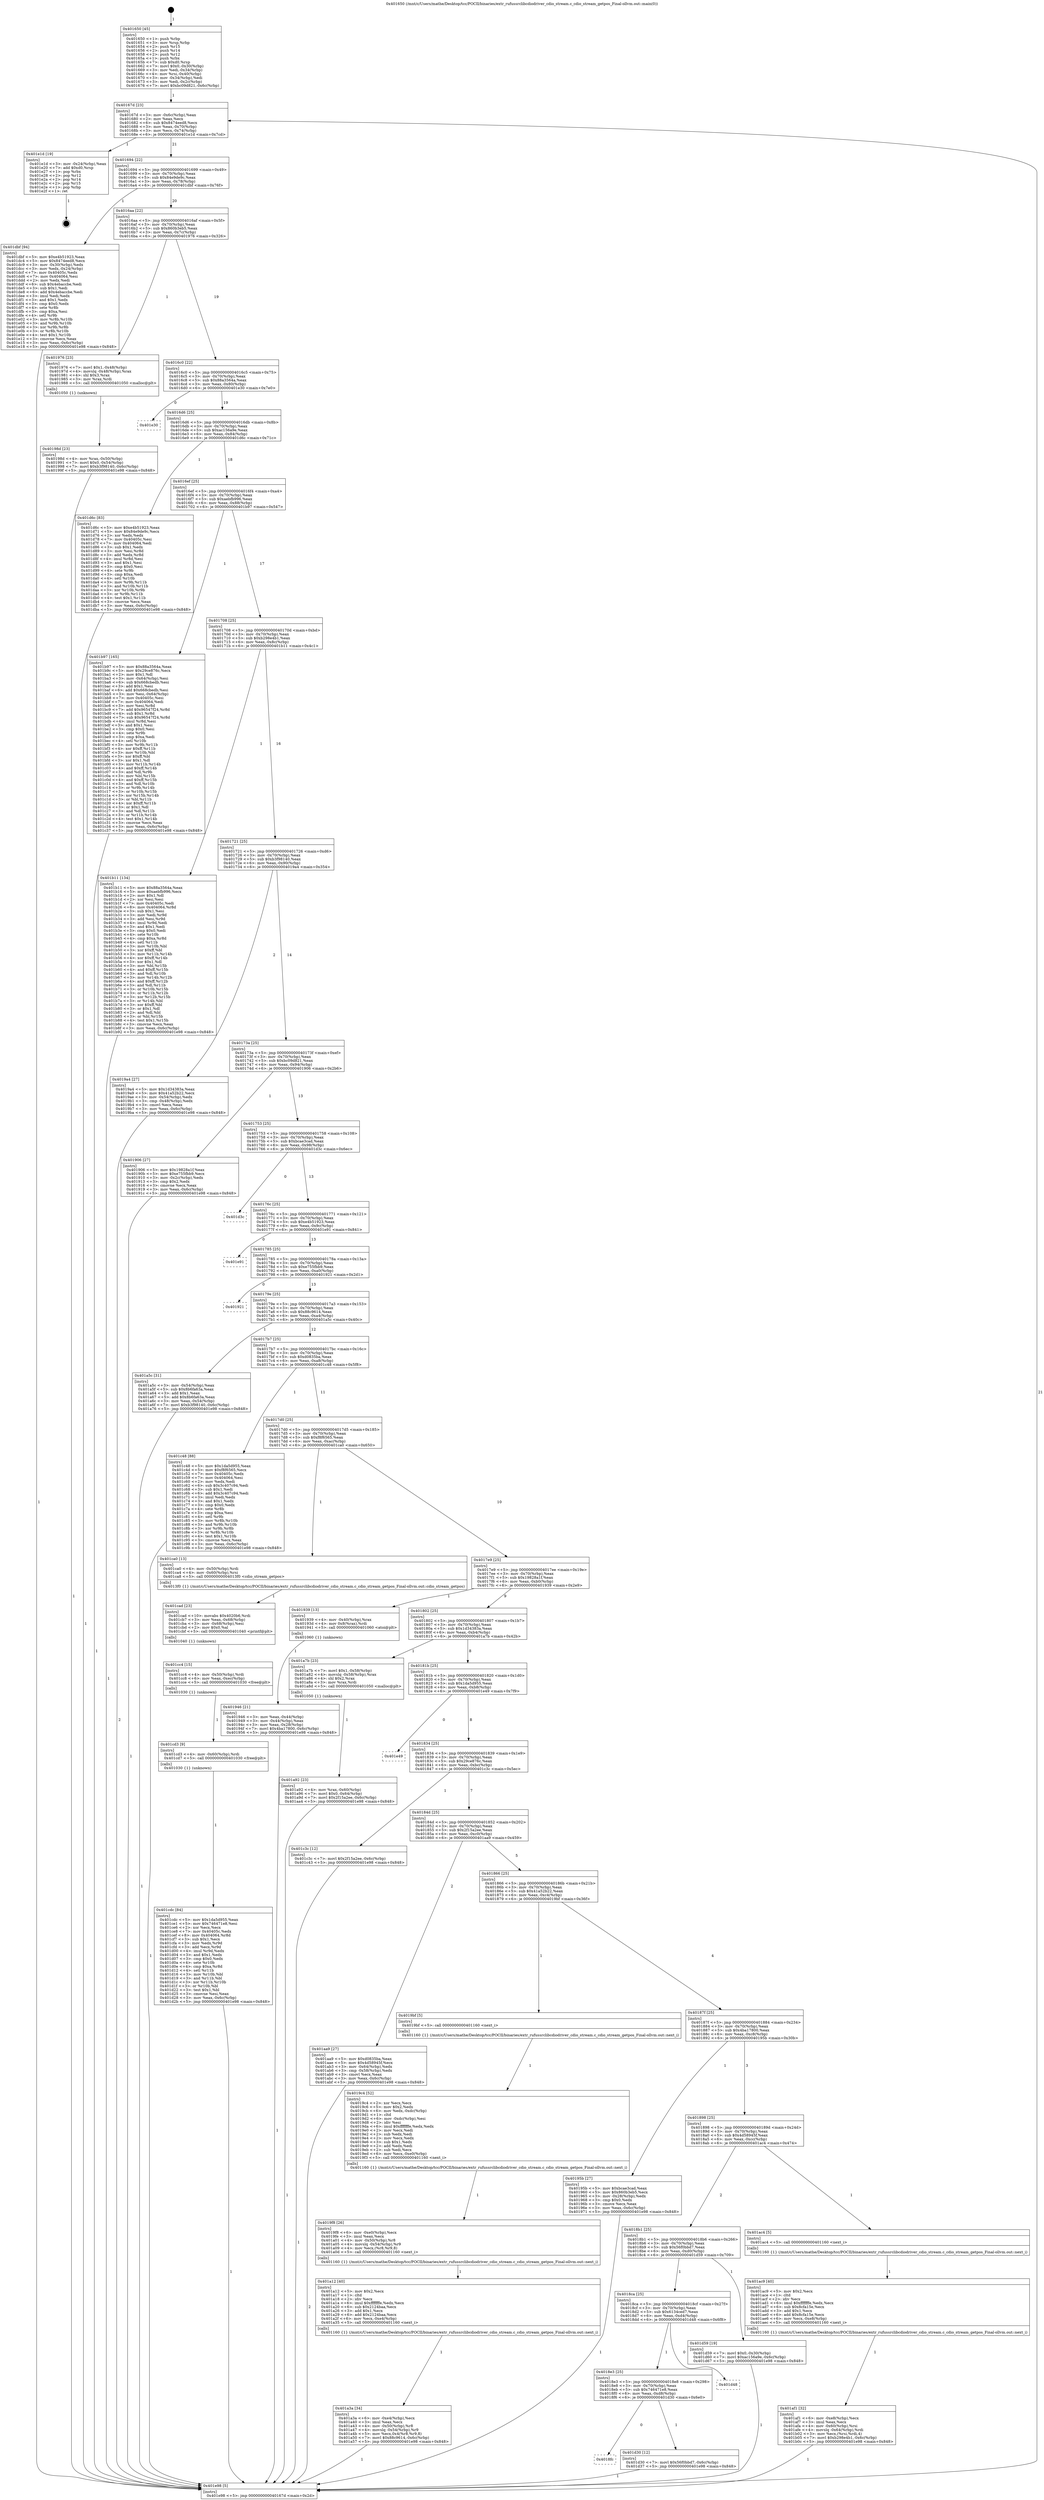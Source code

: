 digraph "0x401650" {
  label = "0x401650 (/mnt/c/Users/mathe/Desktop/tcc/POCII/binaries/extr_rufussrclibcdiodriver_cdio_stream.c_cdio_stream_getpos_Final-ollvm.out::main(0))"
  labelloc = "t"
  node[shape=record]

  Entry [label="",width=0.3,height=0.3,shape=circle,fillcolor=black,style=filled]
  "0x40167d" [label="{
     0x40167d [23]\l
     | [instrs]\l
     &nbsp;&nbsp;0x40167d \<+3\>: mov -0x6c(%rbp),%eax\l
     &nbsp;&nbsp;0x401680 \<+2\>: mov %eax,%ecx\l
     &nbsp;&nbsp;0x401682 \<+6\>: sub $0x8474eed8,%ecx\l
     &nbsp;&nbsp;0x401688 \<+3\>: mov %eax,-0x70(%rbp)\l
     &nbsp;&nbsp;0x40168b \<+3\>: mov %ecx,-0x74(%rbp)\l
     &nbsp;&nbsp;0x40168e \<+6\>: je 0000000000401e1d \<main+0x7cd\>\l
  }"]
  "0x401e1d" [label="{
     0x401e1d [19]\l
     | [instrs]\l
     &nbsp;&nbsp;0x401e1d \<+3\>: mov -0x24(%rbp),%eax\l
     &nbsp;&nbsp;0x401e20 \<+7\>: add $0xd0,%rsp\l
     &nbsp;&nbsp;0x401e27 \<+1\>: pop %rbx\l
     &nbsp;&nbsp;0x401e28 \<+2\>: pop %r12\l
     &nbsp;&nbsp;0x401e2a \<+2\>: pop %r14\l
     &nbsp;&nbsp;0x401e2c \<+2\>: pop %r15\l
     &nbsp;&nbsp;0x401e2e \<+1\>: pop %rbp\l
     &nbsp;&nbsp;0x401e2f \<+1\>: ret\l
  }"]
  "0x401694" [label="{
     0x401694 [22]\l
     | [instrs]\l
     &nbsp;&nbsp;0x401694 \<+5\>: jmp 0000000000401699 \<main+0x49\>\l
     &nbsp;&nbsp;0x401699 \<+3\>: mov -0x70(%rbp),%eax\l
     &nbsp;&nbsp;0x40169c \<+5\>: sub $0x84e9de9c,%eax\l
     &nbsp;&nbsp;0x4016a1 \<+3\>: mov %eax,-0x78(%rbp)\l
     &nbsp;&nbsp;0x4016a4 \<+6\>: je 0000000000401dbf \<main+0x76f\>\l
  }"]
  Exit [label="",width=0.3,height=0.3,shape=circle,fillcolor=black,style=filled,peripheries=2]
  "0x401dbf" [label="{
     0x401dbf [94]\l
     | [instrs]\l
     &nbsp;&nbsp;0x401dbf \<+5\>: mov $0xe4b51923,%eax\l
     &nbsp;&nbsp;0x401dc4 \<+5\>: mov $0x8474eed8,%ecx\l
     &nbsp;&nbsp;0x401dc9 \<+3\>: mov -0x30(%rbp),%edx\l
     &nbsp;&nbsp;0x401dcc \<+3\>: mov %edx,-0x24(%rbp)\l
     &nbsp;&nbsp;0x401dcf \<+7\>: mov 0x40405c,%edx\l
     &nbsp;&nbsp;0x401dd6 \<+7\>: mov 0x404064,%esi\l
     &nbsp;&nbsp;0x401ddd \<+2\>: mov %edx,%edi\l
     &nbsp;&nbsp;0x401ddf \<+6\>: sub $0x4ebaccbe,%edi\l
     &nbsp;&nbsp;0x401de5 \<+3\>: sub $0x1,%edi\l
     &nbsp;&nbsp;0x401de8 \<+6\>: add $0x4ebaccbe,%edi\l
     &nbsp;&nbsp;0x401dee \<+3\>: imul %edi,%edx\l
     &nbsp;&nbsp;0x401df1 \<+3\>: and $0x1,%edx\l
     &nbsp;&nbsp;0x401df4 \<+3\>: cmp $0x0,%edx\l
     &nbsp;&nbsp;0x401df7 \<+4\>: sete %r8b\l
     &nbsp;&nbsp;0x401dfb \<+3\>: cmp $0xa,%esi\l
     &nbsp;&nbsp;0x401dfe \<+4\>: setl %r9b\l
     &nbsp;&nbsp;0x401e02 \<+3\>: mov %r8b,%r10b\l
     &nbsp;&nbsp;0x401e05 \<+3\>: and %r9b,%r10b\l
     &nbsp;&nbsp;0x401e08 \<+3\>: xor %r9b,%r8b\l
     &nbsp;&nbsp;0x401e0b \<+3\>: or %r8b,%r10b\l
     &nbsp;&nbsp;0x401e0e \<+4\>: test $0x1,%r10b\l
     &nbsp;&nbsp;0x401e12 \<+3\>: cmovne %ecx,%eax\l
     &nbsp;&nbsp;0x401e15 \<+3\>: mov %eax,-0x6c(%rbp)\l
     &nbsp;&nbsp;0x401e18 \<+5\>: jmp 0000000000401e98 \<main+0x848\>\l
  }"]
  "0x4016aa" [label="{
     0x4016aa [22]\l
     | [instrs]\l
     &nbsp;&nbsp;0x4016aa \<+5\>: jmp 00000000004016af \<main+0x5f\>\l
     &nbsp;&nbsp;0x4016af \<+3\>: mov -0x70(%rbp),%eax\l
     &nbsp;&nbsp;0x4016b2 \<+5\>: sub $0x860b3eb5,%eax\l
     &nbsp;&nbsp;0x4016b7 \<+3\>: mov %eax,-0x7c(%rbp)\l
     &nbsp;&nbsp;0x4016ba \<+6\>: je 0000000000401976 \<main+0x326\>\l
  }"]
  "0x4018fc" [label="{
     0x4018fc\l
  }", style=dashed]
  "0x401976" [label="{
     0x401976 [23]\l
     | [instrs]\l
     &nbsp;&nbsp;0x401976 \<+7\>: movl $0x1,-0x48(%rbp)\l
     &nbsp;&nbsp;0x40197d \<+4\>: movslq -0x48(%rbp),%rax\l
     &nbsp;&nbsp;0x401981 \<+4\>: shl $0x3,%rax\l
     &nbsp;&nbsp;0x401985 \<+3\>: mov %rax,%rdi\l
     &nbsp;&nbsp;0x401988 \<+5\>: call 0000000000401050 \<malloc@plt\>\l
     | [calls]\l
     &nbsp;&nbsp;0x401050 \{1\} (unknown)\l
  }"]
  "0x4016c0" [label="{
     0x4016c0 [22]\l
     | [instrs]\l
     &nbsp;&nbsp;0x4016c0 \<+5\>: jmp 00000000004016c5 \<main+0x75\>\l
     &nbsp;&nbsp;0x4016c5 \<+3\>: mov -0x70(%rbp),%eax\l
     &nbsp;&nbsp;0x4016c8 \<+5\>: sub $0x88a3564a,%eax\l
     &nbsp;&nbsp;0x4016cd \<+3\>: mov %eax,-0x80(%rbp)\l
     &nbsp;&nbsp;0x4016d0 \<+6\>: je 0000000000401e30 \<main+0x7e0\>\l
  }"]
  "0x401d30" [label="{
     0x401d30 [12]\l
     | [instrs]\l
     &nbsp;&nbsp;0x401d30 \<+7\>: movl $0x56f0bbd7,-0x6c(%rbp)\l
     &nbsp;&nbsp;0x401d37 \<+5\>: jmp 0000000000401e98 \<main+0x848\>\l
  }"]
  "0x401e30" [label="{
     0x401e30\l
  }", style=dashed]
  "0x4016d6" [label="{
     0x4016d6 [25]\l
     | [instrs]\l
     &nbsp;&nbsp;0x4016d6 \<+5\>: jmp 00000000004016db \<main+0x8b\>\l
     &nbsp;&nbsp;0x4016db \<+3\>: mov -0x70(%rbp),%eax\l
     &nbsp;&nbsp;0x4016de \<+5\>: sub $0xac156a9e,%eax\l
     &nbsp;&nbsp;0x4016e3 \<+6\>: mov %eax,-0x84(%rbp)\l
     &nbsp;&nbsp;0x4016e9 \<+6\>: je 0000000000401d6c \<main+0x71c\>\l
  }"]
  "0x4018e3" [label="{
     0x4018e3 [25]\l
     | [instrs]\l
     &nbsp;&nbsp;0x4018e3 \<+5\>: jmp 00000000004018e8 \<main+0x298\>\l
     &nbsp;&nbsp;0x4018e8 \<+3\>: mov -0x70(%rbp),%eax\l
     &nbsp;&nbsp;0x4018eb \<+5\>: sub $0x746471e8,%eax\l
     &nbsp;&nbsp;0x4018f0 \<+6\>: mov %eax,-0xd8(%rbp)\l
     &nbsp;&nbsp;0x4018f6 \<+6\>: je 0000000000401d30 \<main+0x6e0\>\l
  }"]
  "0x401d6c" [label="{
     0x401d6c [83]\l
     | [instrs]\l
     &nbsp;&nbsp;0x401d6c \<+5\>: mov $0xe4b51923,%eax\l
     &nbsp;&nbsp;0x401d71 \<+5\>: mov $0x84e9de9c,%ecx\l
     &nbsp;&nbsp;0x401d76 \<+2\>: xor %edx,%edx\l
     &nbsp;&nbsp;0x401d78 \<+7\>: mov 0x40405c,%esi\l
     &nbsp;&nbsp;0x401d7f \<+7\>: mov 0x404064,%edi\l
     &nbsp;&nbsp;0x401d86 \<+3\>: sub $0x1,%edx\l
     &nbsp;&nbsp;0x401d89 \<+3\>: mov %esi,%r8d\l
     &nbsp;&nbsp;0x401d8c \<+3\>: add %edx,%r8d\l
     &nbsp;&nbsp;0x401d8f \<+4\>: imul %r8d,%esi\l
     &nbsp;&nbsp;0x401d93 \<+3\>: and $0x1,%esi\l
     &nbsp;&nbsp;0x401d96 \<+3\>: cmp $0x0,%esi\l
     &nbsp;&nbsp;0x401d99 \<+4\>: sete %r9b\l
     &nbsp;&nbsp;0x401d9d \<+3\>: cmp $0xa,%edi\l
     &nbsp;&nbsp;0x401da0 \<+4\>: setl %r10b\l
     &nbsp;&nbsp;0x401da4 \<+3\>: mov %r9b,%r11b\l
     &nbsp;&nbsp;0x401da7 \<+3\>: and %r10b,%r11b\l
     &nbsp;&nbsp;0x401daa \<+3\>: xor %r10b,%r9b\l
     &nbsp;&nbsp;0x401dad \<+3\>: or %r9b,%r11b\l
     &nbsp;&nbsp;0x401db0 \<+4\>: test $0x1,%r11b\l
     &nbsp;&nbsp;0x401db4 \<+3\>: cmovne %ecx,%eax\l
     &nbsp;&nbsp;0x401db7 \<+3\>: mov %eax,-0x6c(%rbp)\l
     &nbsp;&nbsp;0x401dba \<+5\>: jmp 0000000000401e98 \<main+0x848\>\l
  }"]
  "0x4016ef" [label="{
     0x4016ef [25]\l
     | [instrs]\l
     &nbsp;&nbsp;0x4016ef \<+5\>: jmp 00000000004016f4 \<main+0xa4\>\l
     &nbsp;&nbsp;0x4016f4 \<+3\>: mov -0x70(%rbp),%eax\l
     &nbsp;&nbsp;0x4016f7 \<+5\>: sub $0xaebfb996,%eax\l
     &nbsp;&nbsp;0x4016fc \<+6\>: mov %eax,-0x88(%rbp)\l
     &nbsp;&nbsp;0x401702 \<+6\>: je 0000000000401b97 \<main+0x547\>\l
  }"]
  "0x401d48" [label="{
     0x401d48\l
  }", style=dashed]
  "0x401b97" [label="{
     0x401b97 [165]\l
     | [instrs]\l
     &nbsp;&nbsp;0x401b97 \<+5\>: mov $0x88a3564a,%eax\l
     &nbsp;&nbsp;0x401b9c \<+5\>: mov $0x29ce876c,%ecx\l
     &nbsp;&nbsp;0x401ba1 \<+2\>: mov $0x1,%dl\l
     &nbsp;&nbsp;0x401ba3 \<+3\>: mov -0x64(%rbp),%esi\l
     &nbsp;&nbsp;0x401ba6 \<+6\>: sub $0x668cbedb,%esi\l
     &nbsp;&nbsp;0x401bac \<+3\>: add $0x1,%esi\l
     &nbsp;&nbsp;0x401baf \<+6\>: add $0x668cbedb,%esi\l
     &nbsp;&nbsp;0x401bb5 \<+3\>: mov %esi,-0x64(%rbp)\l
     &nbsp;&nbsp;0x401bb8 \<+7\>: mov 0x40405c,%esi\l
     &nbsp;&nbsp;0x401bbf \<+7\>: mov 0x404064,%edi\l
     &nbsp;&nbsp;0x401bc6 \<+3\>: mov %esi,%r8d\l
     &nbsp;&nbsp;0x401bc9 \<+7\>: add $0x96547f24,%r8d\l
     &nbsp;&nbsp;0x401bd0 \<+4\>: sub $0x1,%r8d\l
     &nbsp;&nbsp;0x401bd4 \<+7\>: sub $0x96547f24,%r8d\l
     &nbsp;&nbsp;0x401bdb \<+4\>: imul %r8d,%esi\l
     &nbsp;&nbsp;0x401bdf \<+3\>: and $0x1,%esi\l
     &nbsp;&nbsp;0x401be2 \<+3\>: cmp $0x0,%esi\l
     &nbsp;&nbsp;0x401be5 \<+4\>: sete %r9b\l
     &nbsp;&nbsp;0x401be9 \<+3\>: cmp $0xa,%edi\l
     &nbsp;&nbsp;0x401bec \<+4\>: setl %r10b\l
     &nbsp;&nbsp;0x401bf0 \<+3\>: mov %r9b,%r11b\l
     &nbsp;&nbsp;0x401bf3 \<+4\>: xor $0xff,%r11b\l
     &nbsp;&nbsp;0x401bf7 \<+3\>: mov %r10b,%bl\l
     &nbsp;&nbsp;0x401bfa \<+3\>: xor $0xff,%bl\l
     &nbsp;&nbsp;0x401bfd \<+3\>: xor $0x1,%dl\l
     &nbsp;&nbsp;0x401c00 \<+3\>: mov %r11b,%r14b\l
     &nbsp;&nbsp;0x401c03 \<+4\>: and $0xff,%r14b\l
     &nbsp;&nbsp;0x401c07 \<+3\>: and %dl,%r9b\l
     &nbsp;&nbsp;0x401c0a \<+3\>: mov %bl,%r15b\l
     &nbsp;&nbsp;0x401c0d \<+4\>: and $0xff,%r15b\l
     &nbsp;&nbsp;0x401c11 \<+3\>: and %dl,%r10b\l
     &nbsp;&nbsp;0x401c14 \<+3\>: or %r9b,%r14b\l
     &nbsp;&nbsp;0x401c17 \<+3\>: or %r10b,%r15b\l
     &nbsp;&nbsp;0x401c1a \<+3\>: xor %r15b,%r14b\l
     &nbsp;&nbsp;0x401c1d \<+3\>: or %bl,%r11b\l
     &nbsp;&nbsp;0x401c20 \<+4\>: xor $0xff,%r11b\l
     &nbsp;&nbsp;0x401c24 \<+3\>: or $0x1,%dl\l
     &nbsp;&nbsp;0x401c27 \<+3\>: and %dl,%r11b\l
     &nbsp;&nbsp;0x401c2a \<+3\>: or %r11b,%r14b\l
     &nbsp;&nbsp;0x401c2d \<+4\>: test $0x1,%r14b\l
     &nbsp;&nbsp;0x401c31 \<+3\>: cmovne %ecx,%eax\l
     &nbsp;&nbsp;0x401c34 \<+3\>: mov %eax,-0x6c(%rbp)\l
     &nbsp;&nbsp;0x401c37 \<+5\>: jmp 0000000000401e98 \<main+0x848\>\l
  }"]
  "0x401708" [label="{
     0x401708 [25]\l
     | [instrs]\l
     &nbsp;&nbsp;0x401708 \<+5\>: jmp 000000000040170d \<main+0xbd\>\l
     &nbsp;&nbsp;0x40170d \<+3\>: mov -0x70(%rbp),%eax\l
     &nbsp;&nbsp;0x401710 \<+5\>: sub $0xb298e4b1,%eax\l
     &nbsp;&nbsp;0x401715 \<+6\>: mov %eax,-0x8c(%rbp)\l
     &nbsp;&nbsp;0x40171b \<+6\>: je 0000000000401b11 \<main+0x4c1\>\l
  }"]
  "0x4018ca" [label="{
     0x4018ca [25]\l
     | [instrs]\l
     &nbsp;&nbsp;0x4018ca \<+5\>: jmp 00000000004018cf \<main+0x27f\>\l
     &nbsp;&nbsp;0x4018cf \<+3\>: mov -0x70(%rbp),%eax\l
     &nbsp;&nbsp;0x4018d2 \<+5\>: sub $0x6134ced7,%eax\l
     &nbsp;&nbsp;0x4018d7 \<+6\>: mov %eax,-0xd4(%rbp)\l
     &nbsp;&nbsp;0x4018dd \<+6\>: je 0000000000401d48 \<main+0x6f8\>\l
  }"]
  "0x401b11" [label="{
     0x401b11 [134]\l
     | [instrs]\l
     &nbsp;&nbsp;0x401b11 \<+5\>: mov $0x88a3564a,%eax\l
     &nbsp;&nbsp;0x401b16 \<+5\>: mov $0xaebfb996,%ecx\l
     &nbsp;&nbsp;0x401b1b \<+2\>: mov $0x1,%dl\l
     &nbsp;&nbsp;0x401b1d \<+2\>: xor %esi,%esi\l
     &nbsp;&nbsp;0x401b1f \<+7\>: mov 0x40405c,%edi\l
     &nbsp;&nbsp;0x401b26 \<+8\>: mov 0x404064,%r8d\l
     &nbsp;&nbsp;0x401b2e \<+3\>: sub $0x1,%esi\l
     &nbsp;&nbsp;0x401b31 \<+3\>: mov %edi,%r9d\l
     &nbsp;&nbsp;0x401b34 \<+3\>: add %esi,%r9d\l
     &nbsp;&nbsp;0x401b37 \<+4\>: imul %r9d,%edi\l
     &nbsp;&nbsp;0x401b3b \<+3\>: and $0x1,%edi\l
     &nbsp;&nbsp;0x401b3e \<+3\>: cmp $0x0,%edi\l
     &nbsp;&nbsp;0x401b41 \<+4\>: sete %r10b\l
     &nbsp;&nbsp;0x401b45 \<+4\>: cmp $0xa,%r8d\l
     &nbsp;&nbsp;0x401b49 \<+4\>: setl %r11b\l
     &nbsp;&nbsp;0x401b4d \<+3\>: mov %r10b,%bl\l
     &nbsp;&nbsp;0x401b50 \<+3\>: xor $0xff,%bl\l
     &nbsp;&nbsp;0x401b53 \<+3\>: mov %r11b,%r14b\l
     &nbsp;&nbsp;0x401b56 \<+4\>: xor $0xff,%r14b\l
     &nbsp;&nbsp;0x401b5a \<+3\>: xor $0x1,%dl\l
     &nbsp;&nbsp;0x401b5d \<+3\>: mov %bl,%r15b\l
     &nbsp;&nbsp;0x401b60 \<+4\>: and $0xff,%r15b\l
     &nbsp;&nbsp;0x401b64 \<+3\>: and %dl,%r10b\l
     &nbsp;&nbsp;0x401b67 \<+3\>: mov %r14b,%r12b\l
     &nbsp;&nbsp;0x401b6a \<+4\>: and $0xff,%r12b\l
     &nbsp;&nbsp;0x401b6e \<+3\>: and %dl,%r11b\l
     &nbsp;&nbsp;0x401b71 \<+3\>: or %r10b,%r15b\l
     &nbsp;&nbsp;0x401b74 \<+3\>: or %r11b,%r12b\l
     &nbsp;&nbsp;0x401b77 \<+3\>: xor %r12b,%r15b\l
     &nbsp;&nbsp;0x401b7a \<+3\>: or %r14b,%bl\l
     &nbsp;&nbsp;0x401b7d \<+3\>: xor $0xff,%bl\l
     &nbsp;&nbsp;0x401b80 \<+3\>: or $0x1,%dl\l
     &nbsp;&nbsp;0x401b83 \<+2\>: and %dl,%bl\l
     &nbsp;&nbsp;0x401b85 \<+3\>: or %bl,%r15b\l
     &nbsp;&nbsp;0x401b88 \<+4\>: test $0x1,%r15b\l
     &nbsp;&nbsp;0x401b8c \<+3\>: cmovne %ecx,%eax\l
     &nbsp;&nbsp;0x401b8f \<+3\>: mov %eax,-0x6c(%rbp)\l
     &nbsp;&nbsp;0x401b92 \<+5\>: jmp 0000000000401e98 \<main+0x848\>\l
  }"]
  "0x401721" [label="{
     0x401721 [25]\l
     | [instrs]\l
     &nbsp;&nbsp;0x401721 \<+5\>: jmp 0000000000401726 \<main+0xd6\>\l
     &nbsp;&nbsp;0x401726 \<+3\>: mov -0x70(%rbp),%eax\l
     &nbsp;&nbsp;0x401729 \<+5\>: sub $0xb3f98140,%eax\l
     &nbsp;&nbsp;0x40172e \<+6\>: mov %eax,-0x90(%rbp)\l
     &nbsp;&nbsp;0x401734 \<+6\>: je 00000000004019a4 \<main+0x354\>\l
  }"]
  "0x401d59" [label="{
     0x401d59 [19]\l
     | [instrs]\l
     &nbsp;&nbsp;0x401d59 \<+7\>: movl $0x0,-0x30(%rbp)\l
     &nbsp;&nbsp;0x401d60 \<+7\>: movl $0xac156a9e,-0x6c(%rbp)\l
     &nbsp;&nbsp;0x401d67 \<+5\>: jmp 0000000000401e98 \<main+0x848\>\l
  }"]
  "0x4019a4" [label="{
     0x4019a4 [27]\l
     | [instrs]\l
     &nbsp;&nbsp;0x4019a4 \<+5\>: mov $0x1d34383a,%eax\l
     &nbsp;&nbsp;0x4019a9 \<+5\>: mov $0x41a52b22,%ecx\l
     &nbsp;&nbsp;0x4019ae \<+3\>: mov -0x54(%rbp),%edx\l
     &nbsp;&nbsp;0x4019b1 \<+3\>: cmp -0x48(%rbp),%edx\l
     &nbsp;&nbsp;0x4019b4 \<+3\>: cmovl %ecx,%eax\l
     &nbsp;&nbsp;0x4019b7 \<+3\>: mov %eax,-0x6c(%rbp)\l
     &nbsp;&nbsp;0x4019ba \<+5\>: jmp 0000000000401e98 \<main+0x848\>\l
  }"]
  "0x40173a" [label="{
     0x40173a [25]\l
     | [instrs]\l
     &nbsp;&nbsp;0x40173a \<+5\>: jmp 000000000040173f \<main+0xef\>\l
     &nbsp;&nbsp;0x40173f \<+3\>: mov -0x70(%rbp),%eax\l
     &nbsp;&nbsp;0x401742 \<+5\>: sub $0xbc09d821,%eax\l
     &nbsp;&nbsp;0x401747 \<+6\>: mov %eax,-0x94(%rbp)\l
     &nbsp;&nbsp;0x40174d \<+6\>: je 0000000000401906 \<main+0x2b6\>\l
  }"]
  "0x401cdc" [label="{
     0x401cdc [84]\l
     | [instrs]\l
     &nbsp;&nbsp;0x401cdc \<+5\>: mov $0x1da5d955,%eax\l
     &nbsp;&nbsp;0x401ce1 \<+5\>: mov $0x746471e8,%esi\l
     &nbsp;&nbsp;0x401ce6 \<+2\>: xor %ecx,%ecx\l
     &nbsp;&nbsp;0x401ce8 \<+7\>: mov 0x40405c,%edx\l
     &nbsp;&nbsp;0x401cef \<+8\>: mov 0x404064,%r8d\l
     &nbsp;&nbsp;0x401cf7 \<+3\>: sub $0x1,%ecx\l
     &nbsp;&nbsp;0x401cfa \<+3\>: mov %edx,%r9d\l
     &nbsp;&nbsp;0x401cfd \<+3\>: add %ecx,%r9d\l
     &nbsp;&nbsp;0x401d00 \<+4\>: imul %r9d,%edx\l
     &nbsp;&nbsp;0x401d04 \<+3\>: and $0x1,%edx\l
     &nbsp;&nbsp;0x401d07 \<+3\>: cmp $0x0,%edx\l
     &nbsp;&nbsp;0x401d0a \<+4\>: sete %r10b\l
     &nbsp;&nbsp;0x401d0e \<+4\>: cmp $0xa,%r8d\l
     &nbsp;&nbsp;0x401d12 \<+4\>: setl %r11b\l
     &nbsp;&nbsp;0x401d16 \<+3\>: mov %r10b,%bl\l
     &nbsp;&nbsp;0x401d19 \<+3\>: and %r11b,%bl\l
     &nbsp;&nbsp;0x401d1c \<+3\>: xor %r11b,%r10b\l
     &nbsp;&nbsp;0x401d1f \<+3\>: or %r10b,%bl\l
     &nbsp;&nbsp;0x401d22 \<+3\>: test $0x1,%bl\l
     &nbsp;&nbsp;0x401d25 \<+3\>: cmovne %esi,%eax\l
     &nbsp;&nbsp;0x401d28 \<+3\>: mov %eax,-0x6c(%rbp)\l
     &nbsp;&nbsp;0x401d2b \<+5\>: jmp 0000000000401e98 \<main+0x848\>\l
  }"]
  "0x401906" [label="{
     0x401906 [27]\l
     | [instrs]\l
     &nbsp;&nbsp;0x401906 \<+5\>: mov $0x19828a1f,%eax\l
     &nbsp;&nbsp;0x40190b \<+5\>: mov $0xe755fbb9,%ecx\l
     &nbsp;&nbsp;0x401910 \<+3\>: mov -0x2c(%rbp),%edx\l
     &nbsp;&nbsp;0x401913 \<+3\>: cmp $0x2,%edx\l
     &nbsp;&nbsp;0x401916 \<+3\>: cmovne %ecx,%eax\l
     &nbsp;&nbsp;0x401919 \<+3\>: mov %eax,-0x6c(%rbp)\l
     &nbsp;&nbsp;0x40191c \<+5\>: jmp 0000000000401e98 \<main+0x848\>\l
  }"]
  "0x401753" [label="{
     0x401753 [25]\l
     | [instrs]\l
     &nbsp;&nbsp;0x401753 \<+5\>: jmp 0000000000401758 \<main+0x108\>\l
     &nbsp;&nbsp;0x401758 \<+3\>: mov -0x70(%rbp),%eax\l
     &nbsp;&nbsp;0x40175b \<+5\>: sub $0xbcae3cad,%eax\l
     &nbsp;&nbsp;0x401760 \<+6\>: mov %eax,-0x98(%rbp)\l
     &nbsp;&nbsp;0x401766 \<+6\>: je 0000000000401d3c \<main+0x6ec\>\l
  }"]
  "0x401e98" [label="{
     0x401e98 [5]\l
     | [instrs]\l
     &nbsp;&nbsp;0x401e98 \<+5\>: jmp 000000000040167d \<main+0x2d\>\l
  }"]
  "0x401650" [label="{
     0x401650 [45]\l
     | [instrs]\l
     &nbsp;&nbsp;0x401650 \<+1\>: push %rbp\l
     &nbsp;&nbsp;0x401651 \<+3\>: mov %rsp,%rbp\l
     &nbsp;&nbsp;0x401654 \<+2\>: push %r15\l
     &nbsp;&nbsp;0x401656 \<+2\>: push %r14\l
     &nbsp;&nbsp;0x401658 \<+2\>: push %r12\l
     &nbsp;&nbsp;0x40165a \<+1\>: push %rbx\l
     &nbsp;&nbsp;0x40165b \<+7\>: sub $0xd0,%rsp\l
     &nbsp;&nbsp;0x401662 \<+7\>: movl $0x0,-0x30(%rbp)\l
     &nbsp;&nbsp;0x401669 \<+3\>: mov %edi,-0x34(%rbp)\l
     &nbsp;&nbsp;0x40166c \<+4\>: mov %rsi,-0x40(%rbp)\l
     &nbsp;&nbsp;0x401670 \<+3\>: mov -0x34(%rbp),%edi\l
     &nbsp;&nbsp;0x401673 \<+3\>: mov %edi,-0x2c(%rbp)\l
     &nbsp;&nbsp;0x401676 \<+7\>: movl $0xbc09d821,-0x6c(%rbp)\l
  }"]
  "0x401cd3" [label="{
     0x401cd3 [9]\l
     | [instrs]\l
     &nbsp;&nbsp;0x401cd3 \<+4\>: mov -0x60(%rbp),%rdi\l
     &nbsp;&nbsp;0x401cd7 \<+5\>: call 0000000000401030 \<free@plt\>\l
     | [calls]\l
     &nbsp;&nbsp;0x401030 \{1\} (unknown)\l
  }"]
  "0x401d3c" [label="{
     0x401d3c\l
  }", style=dashed]
  "0x40176c" [label="{
     0x40176c [25]\l
     | [instrs]\l
     &nbsp;&nbsp;0x40176c \<+5\>: jmp 0000000000401771 \<main+0x121\>\l
     &nbsp;&nbsp;0x401771 \<+3\>: mov -0x70(%rbp),%eax\l
     &nbsp;&nbsp;0x401774 \<+5\>: sub $0xe4b51923,%eax\l
     &nbsp;&nbsp;0x401779 \<+6\>: mov %eax,-0x9c(%rbp)\l
     &nbsp;&nbsp;0x40177f \<+6\>: je 0000000000401e91 \<main+0x841\>\l
  }"]
  "0x401cc4" [label="{
     0x401cc4 [15]\l
     | [instrs]\l
     &nbsp;&nbsp;0x401cc4 \<+4\>: mov -0x50(%rbp),%rdi\l
     &nbsp;&nbsp;0x401cc8 \<+6\>: mov %eax,-0xec(%rbp)\l
     &nbsp;&nbsp;0x401cce \<+5\>: call 0000000000401030 \<free@plt\>\l
     | [calls]\l
     &nbsp;&nbsp;0x401030 \{1\} (unknown)\l
  }"]
  "0x401e91" [label="{
     0x401e91\l
  }", style=dashed]
  "0x401785" [label="{
     0x401785 [25]\l
     | [instrs]\l
     &nbsp;&nbsp;0x401785 \<+5\>: jmp 000000000040178a \<main+0x13a\>\l
     &nbsp;&nbsp;0x40178a \<+3\>: mov -0x70(%rbp),%eax\l
     &nbsp;&nbsp;0x40178d \<+5\>: sub $0xe755fbb9,%eax\l
     &nbsp;&nbsp;0x401792 \<+6\>: mov %eax,-0xa0(%rbp)\l
     &nbsp;&nbsp;0x401798 \<+6\>: je 0000000000401921 \<main+0x2d1\>\l
  }"]
  "0x401cad" [label="{
     0x401cad [23]\l
     | [instrs]\l
     &nbsp;&nbsp;0x401cad \<+10\>: movabs $0x4020b6,%rdi\l
     &nbsp;&nbsp;0x401cb7 \<+3\>: mov %eax,-0x68(%rbp)\l
     &nbsp;&nbsp;0x401cba \<+3\>: mov -0x68(%rbp),%esi\l
     &nbsp;&nbsp;0x401cbd \<+2\>: mov $0x0,%al\l
     &nbsp;&nbsp;0x401cbf \<+5\>: call 0000000000401040 \<printf@plt\>\l
     | [calls]\l
     &nbsp;&nbsp;0x401040 \{1\} (unknown)\l
  }"]
  "0x401921" [label="{
     0x401921\l
  }", style=dashed]
  "0x40179e" [label="{
     0x40179e [25]\l
     | [instrs]\l
     &nbsp;&nbsp;0x40179e \<+5\>: jmp 00000000004017a3 \<main+0x153\>\l
     &nbsp;&nbsp;0x4017a3 \<+3\>: mov -0x70(%rbp),%eax\l
     &nbsp;&nbsp;0x4017a6 \<+5\>: sub $0x88c9614,%eax\l
     &nbsp;&nbsp;0x4017ab \<+6\>: mov %eax,-0xa4(%rbp)\l
     &nbsp;&nbsp;0x4017b1 \<+6\>: je 0000000000401a5c \<main+0x40c\>\l
  }"]
  "0x401af1" [label="{
     0x401af1 [32]\l
     | [instrs]\l
     &nbsp;&nbsp;0x401af1 \<+6\>: mov -0xe8(%rbp),%ecx\l
     &nbsp;&nbsp;0x401af7 \<+3\>: imul %eax,%ecx\l
     &nbsp;&nbsp;0x401afa \<+4\>: mov -0x60(%rbp),%rsi\l
     &nbsp;&nbsp;0x401afe \<+4\>: movslq -0x64(%rbp),%rdi\l
     &nbsp;&nbsp;0x401b02 \<+3\>: mov %ecx,(%rsi,%rdi,4)\l
     &nbsp;&nbsp;0x401b05 \<+7\>: movl $0xb298e4b1,-0x6c(%rbp)\l
     &nbsp;&nbsp;0x401b0c \<+5\>: jmp 0000000000401e98 \<main+0x848\>\l
  }"]
  "0x401a5c" [label="{
     0x401a5c [31]\l
     | [instrs]\l
     &nbsp;&nbsp;0x401a5c \<+3\>: mov -0x54(%rbp),%eax\l
     &nbsp;&nbsp;0x401a5f \<+5\>: sub $0x8b6fa63a,%eax\l
     &nbsp;&nbsp;0x401a64 \<+3\>: add $0x1,%eax\l
     &nbsp;&nbsp;0x401a67 \<+5\>: add $0x8b6fa63a,%eax\l
     &nbsp;&nbsp;0x401a6c \<+3\>: mov %eax,-0x54(%rbp)\l
     &nbsp;&nbsp;0x401a6f \<+7\>: movl $0xb3f98140,-0x6c(%rbp)\l
     &nbsp;&nbsp;0x401a76 \<+5\>: jmp 0000000000401e98 \<main+0x848\>\l
  }"]
  "0x4017b7" [label="{
     0x4017b7 [25]\l
     | [instrs]\l
     &nbsp;&nbsp;0x4017b7 \<+5\>: jmp 00000000004017bc \<main+0x16c\>\l
     &nbsp;&nbsp;0x4017bc \<+3\>: mov -0x70(%rbp),%eax\l
     &nbsp;&nbsp;0x4017bf \<+5\>: sub $0xd0835ba,%eax\l
     &nbsp;&nbsp;0x4017c4 \<+6\>: mov %eax,-0xa8(%rbp)\l
     &nbsp;&nbsp;0x4017ca \<+6\>: je 0000000000401c48 \<main+0x5f8\>\l
  }"]
  "0x401ac9" [label="{
     0x401ac9 [40]\l
     | [instrs]\l
     &nbsp;&nbsp;0x401ac9 \<+5\>: mov $0x2,%ecx\l
     &nbsp;&nbsp;0x401ace \<+1\>: cltd\l
     &nbsp;&nbsp;0x401acf \<+2\>: idiv %ecx\l
     &nbsp;&nbsp;0x401ad1 \<+6\>: imul $0xfffffffe,%edx,%ecx\l
     &nbsp;&nbsp;0x401ad7 \<+6\>: sub $0x8cfa15e,%ecx\l
     &nbsp;&nbsp;0x401add \<+3\>: add $0x1,%ecx\l
     &nbsp;&nbsp;0x401ae0 \<+6\>: add $0x8cfa15e,%ecx\l
     &nbsp;&nbsp;0x401ae6 \<+6\>: mov %ecx,-0xe8(%rbp)\l
     &nbsp;&nbsp;0x401aec \<+5\>: call 0000000000401160 \<next_i\>\l
     | [calls]\l
     &nbsp;&nbsp;0x401160 \{1\} (/mnt/c/Users/mathe/Desktop/tcc/POCII/binaries/extr_rufussrclibcdiodriver_cdio_stream.c_cdio_stream_getpos_Final-ollvm.out::next_i)\l
  }"]
  "0x401c48" [label="{
     0x401c48 [88]\l
     | [instrs]\l
     &nbsp;&nbsp;0x401c48 \<+5\>: mov $0x1da5d955,%eax\l
     &nbsp;&nbsp;0x401c4d \<+5\>: mov $0xf8f6565,%ecx\l
     &nbsp;&nbsp;0x401c52 \<+7\>: mov 0x40405c,%edx\l
     &nbsp;&nbsp;0x401c59 \<+7\>: mov 0x404064,%esi\l
     &nbsp;&nbsp;0x401c60 \<+2\>: mov %edx,%edi\l
     &nbsp;&nbsp;0x401c62 \<+6\>: sub $0x3c407c94,%edi\l
     &nbsp;&nbsp;0x401c68 \<+3\>: sub $0x1,%edi\l
     &nbsp;&nbsp;0x401c6b \<+6\>: add $0x3c407c94,%edi\l
     &nbsp;&nbsp;0x401c71 \<+3\>: imul %edi,%edx\l
     &nbsp;&nbsp;0x401c74 \<+3\>: and $0x1,%edx\l
     &nbsp;&nbsp;0x401c77 \<+3\>: cmp $0x0,%edx\l
     &nbsp;&nbsp;0x401c7a \<+4\>: sete %r8b\l
     &nbsp;&nbsp;0x401c7e \<+3\>: cmp $0xa,%esi\l
     &nbsp;&nbsp;0x401c81 \<+4\>: setl %r9b\l
     &nbsp;&nbsp;0x401c85 \<+3\>: mov %r8b,%r10b\l
     &nbsp;&nbsp;0x401c88 \<+3\>: and %r9b,%r10b\l
     &nbsp;&nbsp;0x401c8b \<+3\>: xor %r9b,%r8b\l
     &nbsp;&nbsp;0x401c8e \<+3\>: or %r8b,%r10b\l
     &nbsp;&nbsp;0x401c91 \<+4\>: test $0x1,%r10b\l
     &nbsp;&nbsp;0x401c95 \<+3\>: cmovne %ecx,%eax\l
     &nbsp;&nbsp;0x401c98 \<+3\>: mov %eax,-0x6c(%rbp)\l
     &nbsp;&nbsp;0x401c9b \<+5\>: jmp 0000000000401e98 \<main+0x848\>\l
  }"]
  "0x4017d0" [label="{
     0x4017d0 [25]\l
     | [instrs]\l
     &nbsp;&nbsp;0x4017d0 \<+5\>: jmp 00000000004017d5 \<main+0x185\>\l
     &nbsp;&nbsp;0x4017d5 \<+3\>: mov -0x70(%rbp),%eax\l
     &nbsp;&nbsp;0x4017d8 \<+5\>: sub $0xf8f6565,%eax\l
     &nbsp;&nbsp;0x4017dd \<+6\>: mov %eax,-0xac(%rbp)\l
     &nbsp;&nbsp;0x4017e3 \<+6\>: je 0000000000401ca0 \<main+0x650\>\l
  }"]
  "0x4018b1" [label="{
     0x4018b1 [25]\l
     | [instrs]\l
     &nbsp;&nbsp;0x4018b1 \<+5\>: jmp 00000000004018b6 \<main+0x266\>\l
     &nbsp;&nbsp;0x4018b6 \<+3\>: mov -0x70(%rbp),%eax\l
     &nbsp;&nbsp;0x4018b9 \<+5\>: sub $0x56f0bbd7,%eax\l
     &nbsp;&nbsp;0x4018be \<+6\>: mov %eax,-0xd0(%rbp)\l
     &nbsp;&nbsp;0x4018c4 \<+6\>: je 0000000000401d59 \<main+0x709\>\l
  }"]
  "0x401ca0" [label="{
     0x401ca0 [13]\l
     | [instrs]\l
     &nbsp;&nbsp;0x401ca0 \<+4\>: mov -0x50(%rbp),%rdi\l
     &nbsp;&nbsp;0x401ca4 \<+4\>: mov -0x60(%rbp),%rsi\l
     &nbsp;&nbsp;0x401ca8 \<+5\>: call 00000000004013f0 \<cdio_stream_getpos\>\l
     | [calls]\l
     &nbsp;&nbsp;0x4013f0 \{1\} (/mnt/c/Users/mathe/Desktop/tcc/POCII/binaries/extr_rufussrclibcdiodriver_cdio_stream.c_cdio_stream_getpos_Final-ollvm.out::cdio_stream_getpos)\l
  }"]
  "0x4017e9" [label="{
     0x4017e9 [25]\l
     | [instrs]\l
     &nbsp;&nbsp;0x4017e9 \<+5\>: jmp 00000000004017ee \<main+0x19e\>\l
     &nbsp;&nbsp;0x4017ee \<+3\>: mov -0x70(%rbp),%eax\l
     &nbsp;&nbsp;0x4017f1 \<+5\>: sub $0x19828a1f,%eax\l
     &nbsp;&nbsp;0x4017f6 \<+6\>: mov %eax,-0xb0(%rbp)\l
     &nbsp;&nbsp;0x4017fc \<+6\>: je 0000000000401939 \<main+0x2e9\>\l
  }"]
  "0x401ac4" [label="{
     0x401ac4 [5]\l
     | [instrs]\l
     &nbsp;&nbsp;0x401ac4 \<+5\>: call 0000000000401160 \<next_i\>\l
     | [calls]\l
     &nbsp;&nbsp;0x401160 \{1\} (/mnt/c/Users/mathe/Desktop/tcc/POCII/binaries/extr_rufussrclibcdiodriver_cdio_stream.c_cdio_stream_getpos_Final-ollvm.out::next_i)\l
  }"]
  "0x401939" [label="{
     0x401939 [13]\l
     | [instrs]\l
     &nbsp;&nbsp;0x401939 \<+4\>: mov -0x40(%rbp),%rax\l
     &nbsp;&nbsp;0x40193d \<+4\>: mov 0x8(%rax),%rdi\l
     &nbsp;&nbsp;0x401941 \<+5\>: call 0000000000401060 \<atoi@plt\>\l
     | [calls]\l
     &nbsp;&nbsp;0x401060 \{1\} (unknown)\l
  }"]
  "0x401802" [label="{
     0x401802 [25]\l
     | [instrs]\l
     &nbsp;&nbsp;0x401802 \<+5\>: jmp 0000000000401807 \<main+0x1b7\>\l
     &nbsp;&nbsp;0x401807 \<+3\>: mov -0x70(%rbp),%eax\l
     &nbsp;&nbsp;0x40180a \<+5\>: sub $0x1d34383a,%eax\l
     &nbsp;&nbsp;0x40180f \<+6\>: mov %eax,-0xb4(%rbp)\l
     &nbsp;&nbsp;0x401815 \<+6\>: je 0000000000401a7b \<main+0x42b\>\l
  }"]
  "0x401946" [label="{
     0x401946 [21]\l
     | [instrs]\l
     &nbsp;&nbsp;0x401946 \<+3\>: mov %eax,-0x44(%rbp)\l
     &nbsp;&nbsp;0x401949 \<+3\>: mov -0x44(%rbp),%eax\l
     &nbsp;&nbsp;0x40194c \<+3\>: mov %eax,-0x28(%rbp)\l
     &nbsp;&nbsp;0x40194f \<+7\>: movl $0x4ba17800,-0x6c(%rbp)\l
     &nbsp;&nbsp;0x401956 \<+5\>: jmp 0000000000401e98 \<main+0x848\>\l
  }"]
  "0x401a92" [label="{
     0x401a92 [23]\l
     | [instrs]\l
     &nbsp;&nbsp;0x401a92 \<+4\>: mov %rax,-0x60(%rbp)\l
     &nbsp;&nbsp;0x401a96 \<+7\>: movl $0x0,-0x64(%rbp)\l
     &nbsp;&nbsp;0x401a9d \<+7\>: movl $0x2f15a2ee,-0x6c(%rbp)\l
     &nbsp;&nbsp;0x401aa4 \<+5\>: jmp 0000000000401e98 \<main+0x848\>\l
  }"]
  "0x401a7b" [label="{
     0x401a7b [23]\l
     | [instrs]\l
     &nbsp;&nbsp;0x401a7b \<+7\>: movl $0x1,-0x58(%rbp)\l
     &nbsp;&nbsp;0x401a82 \<+4\>: movslq -0x58(%rbp),%rax\l
     &nbsp;&nbsp;0x401a86 \<+4\>: shl $0x2,%rax\l
     &nbsp;&nbsp;0x401a8a \<+3\>: mov %rax,%rdi\l
     &nbsp;&nbsp;0x401a8d \<+5\>: call 0000000000401050 \<malloc@plt\>\l
     | [calls]\l
     &nbsp;&nbsp;0x401050 \{1\} (unknown)\l
  }"]
  "0x40181b" [label="{
     0x40181b [25]\l
     | [instrs]\l
     &nbsp;&nbsp;0x40181b \<+5\>: jmp 0000000000401820 \<main+0x1d0\>\l
     &nbsp;&nbsp;0x401820 \<+3\>: mov -0x70(%rbp),%eax\l
     &nbsp;&nbsp;0x401823 \<+5\>: sub $0x1da5d955,%eax\l
     &nbsp;&nbsp;0x401828 \<+6\>: mov %eax,-0xb8(%rbp)\l
     &nbsp;&nbsp;0x40182e \<+6\>: je 0000000000401e49 \<main+0x7f9\>\l
  }"]
  "0x401a3a" [label="{
     0x401a3a [34]\l
     | [instrs]\l
     &nbsp;&nbsp;0x401a3a \<+6\>: mov -0xe4(%rbp),%ecx\l
     &nbsp;&nbsp;0x401a40 \<+3\>: imul %eax,%ecx\l
     &nbsp;&nbsp;0x401a43 \<+4\>: mov -0x50(%rbp),%r8\l
     &nbsp;&nbsp;0x401a47 \<+4\>: movslq -0x54(%rbp),%r9\l
     &nbsp;&nbsp;0x401a4b \<+5\>: mov %ecx,0x4(%r8,%r9,8)\l
     &nbsp;&nbsp;0x401a50 \<+7\>: movl $0x88c9614,-0x6c(%rbp)\l
     &nbsp;&nbsp;0x401a57 \<+5\>: jmp 0000000000401e98 \<main+0x848\>\l
  }"]
  "0x401e49" [label="{
     0x401e49\l
  }", style=dashed]
  "0x401834" [label="{
     0x401834 [25]\l
     | [instrs]\l
     &nbsp;&nbsp;0x401834 \<+5\>: jmp 0000000000401839 \<main+0x1e9\>\l
     &nbsp;&nbsp;0x401839 \<+3\>: mov -0x70(%rbp),%eax\l
     &nbsp;&nbsp;0x40183c \<+5\>: sub $0x29ce876c,%eax\l
     &nbsp;&nbsp;0x401841 \<+6\>: mov %eax,-0xbc(%rbp)\l
     &nbsp;&nbsp;0x401847 \<+6\>: je 0000000000401c3c \<main+0x5ec\>\l
  }"]
  "0x401a12" [label="{
     0x401a12 [40]\l
     | [instrs]\l
     &nbsp;&nbsp;0x401a12 \<+5\>: mov $0x2,%ecx\l
     &nbsp;&nbsp;0x401a17 \<+1\>: cltd\l
     &nbsp;&nbsp;0x401a18 \<+2\>: idiv %ecx\l
     &nbsp;&nbsp;0x401a1a \<+6\>: imul $0xfffffffe,%edx,%ecx\l
     &nbsp;&nbsp;0x401a20 \<+6\>: sub $0x2124baa,%ecx\l
     &nbsp;&nbsp;0x401a26 \<+3\>: add $0x1,%ecx\l
     &nbsp;&nbsp;0x401a29 \<+6\>: add $0x2124baa,%ecx\l
     &nbsp;&nbsp;0x401a2f \<+6\>: mov %ecx,-0xe4(%rbp)\l
     &nbsp;&nbsp;0x401a35 \<+5\>: call 0000000000401160 \<next_i\>\l
     | [calls]\l
     &nbsp;&nbsp;0x401160 \{1\} (/mnt/c/Users/mathe/Desktop/tcc/POCII/binaries/extr_rufussrclibcdiodriver_cdio_stream.c_cdio_stream_getpos_Final-ollvm.out::next_i)\l
  }"]
  "0x401c3c" [label="{
     0x401c3c [12]\l
     | [instrs]\l
     &nbsp;&nbsp;0x401c3c \<+7\>: movl $0x2f15a2ee,-0x6c(%rbp)\l
     &nbsp;&nbsp;0x401c43 \<+5\>: jmp 0000000000401e98 \<main+0x848\>\l
  }"]
  "0x40184d" [label="{
     0x40184d [25]\l
     | [instrs]\l
     &nbsp;&nbsp;0x40184d \<+5\>: jmp 0000000000401852 \<main+0x202\>\l
     &nbsp;&nbsp;0x401852 \<+3\>: mov -0x70(%rbp),%eax\l
     &nbsp;&nbsp;0x401855 \<+5\>: sub $0x2f15a2ee,%eax\l
     &nbsp;&nbsp;0x40185a \<+6\>: mov %eax,-0xc0(%rbp)\l
     &nbsp;&nbsp;0x401860 \<+6\>: je 0000000000401aa9 \<main+0x459\>\l
  }"]
  "0x4019f8" [label="{
     0x4019f8 [26]\l
     | [instrs]\l
     &nbsp;&nbsp;0x4019f8 \<+6\>: mov -0xe0(%rbp),%ecx\l
     &nbsp;&nbsp;0x4019fe \<+3\>: imul %eax,%ecx\l
     &nbsp;&nbsp;0x401a01 \<+4\>: mov -0x50(%rbp),%r8\l
     &nbsp;&nbsp;0x401a05 \<+4\>: movslq -0x54(%rbp),%r9\l
     &nbsp;&nbsp;0x401a09 \<+4\>: mov %ecx,(%r8,%r9,8)\l
     &nbsp;&nbsp;0x401a0d \<+5\>: call 0000000000401160 \<next_i\>\l
     | [calls]\l
     &nbsp;&nbsp;0x401160 \{1\} (/mnt/c/Users/mathe/Desktop/tcc/POCII/binaries/extr_rufussrclibcdiodriver_cdio_stream.c_cdio_stream_getpos_Final-ollvm.out::next_i)\l
  }"]
  "0x401aa9" [label="{
     0x401aa9 [27]\l
     | [instrs]\l
     &nbsp;&nbsp;0x401aa9 \<+5\>: mov $0xd0835ba,%eax\l
     &nbsp;&nbsp;0x401aae \<+5\>: mov $0x4d58945f,%ecx\l
     &nbsp;&nbsp;0x401ab3 \<+3\>: mov -0x64(%rbp),%edx\l
     &nbsp;&nbsp;0x401ab6 \<+3\>: cmp -0x58(%rbp),%edx\l
     &nbsp;&nbsp;0x401ab9 \<+3\>: cmovl %ecx,%eax\l
     &nbsp;&nbsp;0x401abc \<+3\>: mov %eax,-0x6c(%rbp)\l
     &nbsp;&nbsp;0x401abf \<+5\>: jmp 0000000000401e98 \<main+0x848\>\l
  }"]
  "0x401866" [label="{
     0x401866 [25]\l
     | [instrs]\l
     &nbsp;&nbsp;0x401866 \<+5\>: jmp 000000000040186b \<main+0x21b\>\l
     &nbsp;&nbsp;0x40186b \<+3\>: mov -0x70(%rbp),%eax\l
     &nbsp;&nbsp;0x40186e \<+5\>: sub $0x41a52b22,%eax\l
     &nbsp;&nbsp;0x401873 \<+6\>: mov %eax,-0xc4(%rbp)\l
     &nbsp;&nbsp;0x401879 \<+6\>: je 00000000004019bf \<main+0x36f\>\l
  }"]
  "0x4019c4" [label="{
     0x4019c4 [52]\l
     | [instrs]\l
     &nbsp;&nbsp;0x4019c4 \<+2\>: xor %ecx,%ecx\l
     &nbsp;&nbsp;0x4019c6 \<+5\>: mov $0x2,%edx\l
     &nbsp;&nbsp;0x4019cb \<+6\>: mov %edx,-0xdc(%rbp)\l
     &nbsp;&nbsp;0x4019d1 \<+1\>: cltd\l
     &nbsp;&nbsp;0x4019d2 \<+6\>: mov -0xdc(%rbp),%esi\l
     &nbsp;&nbsp;0x4019d8 \<+2\>: idiv %esi\l
     &nbsp;&nbsp;0x4019da \<+6\>: imul $0xfffffffe,%edx,%edx\l
     &nbsp;&nbsp;0x4019e0 \<+2\>: mov %ecx,%edi\l
     &nbsp;&nbsp;0x4019e2 \<+2\>: sub %edx,%edi\l
     &nbsp;&nbsp;0x4019e4 \<+2\>: mov %ecx,%edx\l
     &nbsp;&nbsp;0x4019e6 \<+3\>: sub $0x1,%edx\l
     &nbsp;&nbsp;0x4019e9 \<+2\>: add %edx,%edi\l
     &nbsp;&nbsp;0x4019eb \<+2\>: sub %edi,%ecx\l
     &nbsp;&nbsp;0x4019ed \<+6\>: mov %ecx,-0xe0(%rbp)\l
     &nbsp;&nbsp;0x4019f3 \<+5\>: call 0000000000401160 \<next_i\>\l
     | [calls]\l
     &nbsp;&nbsp;0x401160 \{1\} (/mnt/c/Users/mathe/Desktop/tcc/POCII/binaries/extr_rufussrclibcdiodriver_cdio_stream.c_cdio_stream_getpos_Final-ollvm.out::next_i)\l
  }"]
  "0x4019bf" [label="{
     0x4019bf [5]\l
     | [instrs]\l
     &nbsp;&nbsp;0x4019bf \<+5\>: call 0000000000401160 \<next_i\>\l
     | [calls]\l
     &nbsp;&nbsp;0x401160 \{1\} (/mnt/c/Users/mathe/Desktop/tcc/POCII/binaries/extr_rufussrclibcdiodriver_cdio_stream.c_cdio_stream_getpos_Final-ollvm.out::next_i)\l
  }"]
  "0x40187f" [label="{
     0x40187f [25]\l
     | [instrs]\l
     &nbsp;&nbsp;0x40187f \<+5\>: jmp 0000000000401884 \<main+0x234\>\l
     &nbsp;&nbsp;0x401884 \<+3\>: mov -0x70(%rbp),%eax\l
     &nbsp;&nbsp;0x401887 \<+5\>: sub $0x4ba17800,%eax\l
     &nbsp;&nbsp;0x40188c \<+6\>: mov %eax,-0xc8(%rbp)\l
     &nbsp;&nbsp;0x401892 \<+6\>: je 000000000040195b \<main+0x30b\>\l
  }"]
  "0x40198d" [label="{
     0x40198d [23]\l
     | [instrs]\l
     &nbsp;&nbsp;0x40198d \<+4\>: mov %rax,-0x50(%rbp)\l
     &nbsp;&nbsp;0x401991 \<+7\>: movl $0x0,-0x54(%rbp)\l
     &nbsp;&nbsp;0x401998 \<+7\>: movl $0xb3f98140,-0x6c(%rbp)\l
     &nbsp;&nbsp;0x40199f \<+5\>: jmp 0000000000401e98 \<main+0x848\>\l
  }"]
  "0x40195b" [label="{
     0x40195b [27]\l
     | [instrs]\l
     &nbsp;&nbsp;0x40195b \<+5\>: mov $0xbcae3cad,%eax\l
     &nbsp;&nbsp;0x401960 \<+5\>: mov $0x860b3eb5,%ecx\l
     &nbsp;&nbsp;0x401965 \<+3\>: mov -0x28(%rbp),%edx\l
     &nbsp;&nbsp;0x401968 \<+3\>: cmp $0x0,%edx\l
     &nbsp;&nbsp;0x40196b \<+3\>: cmove %ecx,%eax\l
     &nbsp;&nbsp;0x40196e \<+3\>: mov %eax,-0x6c(%rbp)\l
     &nbsp;&nbsp;0x401971 \<+5\>: jmp 0000000000401e98 \<main+0x848\>\l
  }"]
  "0x401898" [label="{
     0x401898 [25]\l
     | [instrs]\l
     &nbsp;&nbsp;0x401898 \<+5\>: jmp 000000000040189d \<main+0x24d\>\l
     &nbsp;&nbsp;0x40189d \<+3\>: mov -0x70(%rbp),%eax\l
     &nbsp;&nbsp;0x4018a0 \<+5\>: sub $0x4d58945f,%eax\l
     &nbsp;&nbsp;0x4018a5 \<+6\>: mov %eax,-0xcc(%rbp)\l
     &nbsp;&nbsp;0x4018ab \<+6\>: je 0000000000401ac4 \<main+0x474\>\l
  }"]
  Entry -> "0x401650" [label=" 1"]
  "0x40167d" -> "0x401e1d" [label=" 1"]
  "0x40167d" -> "0x401694" [label=" 21"]
  "0x401e1d" -> Exit [label=" 1"]
  "0x401694" -> "0x401dbf" [label=" 1"]
  "0x401694" -> "0x4016aa" [label=" 20"]
  "0x401dbf" -> "0x401e98" [label=" 1"]
  "0x4016aa" -> "0x401976" [label=" 1"]
  "0x4016aa" -> "0x4016c0" [label=" 19"]
  "0x401d6c" -> "0x401e98" [label=" 1"]
  "0x4016c0" -> "0x401e30" [label=" 0"]
  "0x4016c0" -> "0x4016d6" [label=" 19"]
  "0x401d59" -> "0x401e98" [label=" 1"]
  "0x4016d6" -> "0x401d6c" [label=" 1"]
  "0x4016d6" -> "0x4016ef" [label=" 18"]
  "0x4018e3" -> "0x4018fc" [label=" 0"]
  "0x4016ef" -> "0x401b97" [label=" 1"]
  "0x4016ef" -> "0x401708" [label=" 17"]
  "0x4018e3" -> "0x401d30" [label=" 1"]
  "0x401708" -> "0x401b11" [label=" 1"]
  "0x401708" -> "0x401721" [label=" 16"]
  "0x4018ca" -> "0x4018e3" [label=" 1"]
  "0x401721" -> "0x4019a4" [label=" 2"]
  "0x401721" -> "0x40173a" [label=" 14"]
  "0x4018ca" -> "0x401d48" [label=" 0"]
  "0x40173a" -> "0x401906" [label=" 1"]
  "0x40173a" -> "0x401753" [label=" 13"]
  "0x401906" -> "0x401e98" [label=" 1"]
  "0x401650" -> "0x40167d" [label=" 1"]
  "0x401e98" -> "0x40167d" [label=" 21"]
  "0x4018b1" -> "0x4018ca" [label=" 1"]
  "0x401753" -> "0x401d3c" [label=" 0"]
  "0x401753" -> "0x40176c" [label=" 13"]
  "0x4018b1" -> "0x401d59" [label=" 1"]
  "0x40176c" -> "0x401e91" [label=" 0"]
  "0x40176c" -> "0x401785" [label=" 13"]
  "0x401d30" -> "0x401e98" [label=" 1"]
  "0x401785" -> "0x401921" [label=" 0"]
  "0x401785" -> "0x40179e" [label=" 13"]
  "0x401cdc" -> "0x401e98" [label=" 1"]
  "0x40179e" -> "0x401a5c" [label=" 1"]
  "0x40179e" -> "0x4017b7" [label=" 12"]
  "0x401cd3" -> "0x401cdc" [label=" 1"]
  "0x4017b7" -> "0x401c48" [label=" 1"]
  "0x4017b7" -> "0x4017d0" [label=" 11"]
  "0x401cc4" -> "0x401cd3" [label=" 1"]
  "0x4017d0" -> "0x401ca0" [label=" 1"]
  "0x4017d0" -> "0x4017e9" [label=" 10"]
  "0x401cad" -> "0x401cc4" [label=" 1"]
  "0x4017e9" -> "0x401939" [label=" 1"]
  "0x4017e9" -> "0x401802" [label=" 9"]
  "0x401939" -> "0x401946" [label=" 1"]
  "0x401946" -> "0x401e98" [label=" 1"]
  "0x401ca0" -> "0x401cad" [label=" 1"]
  "0x401802" -> "0x401a7b" [label=" 1"]
  "0x401802" -> "0x40181b" [label=" 8"]
  "0x401c3c" -> "0x401e98" [label=" 1"]
  "0x40181b" -> "0x401e49" [label=" 0"]
  "0x40181b" -> "0x401834" [label=" 8"]
  "0x401b97" -> "0x401e98" [label=" 1"]
  "0x401834" -> "0x401c3c" [label=" 1"]
  "0x401834" -> "0x40184d" [label=" 7"]
  "0x401b11" -> "0x401e98" [label=" 1"]
  "0x40184d" -> "0x401aa9" [label=" 2"]
  "0x40184d" -> "0x401866" [label=" 5"]
  "0x401af1" -> "0x401e98" [label=" 1"]
  "0x401866" -> "0x4019bf" [label=" 1"]
  "0x401866" -> "0x40187f" [label=" 4"]
  "0x401ac9" -> "0x401af1" [label=" 1"]
  "0x40187f" -> "0x40195b" [label=" 1"]
  "0x40187f" -> "0x401898" [label=" 3"]
  "0x40195b" -> "0x401e98" [label=" 1"]
  "0x401976" -> "0x40198d" [label=" 1"]
  "0x40198d" -> "0x401e98" [label=" 1"]
  "0x4019a4" -> "0x401e98" [label=" 2"]
  "0x4019bf" -> "0x4019c4" [label=" 1"]
  "0x4019c4" -> "0x4019f8" [label=" 1"]
  "0x4019f8" -> "0x401a12" [label=" 1"]
  "0x401a12" -> "0x401a3a" [label=" 1"]
  "0x401a3a" -> "0x401e98" [label=" 1"]
  "0x401a5c" -> "0x401e98" [label=" 1"]
  "0x401a7b" -> "0x401a92" [label=" 1"]
  "0x401a92" -> "0x401e98" [label=" 1"]
  "0x401aa9" -> "0x401e98" [label=" 2"]
  "0x401c48" -> "0x401e98" [label=" 1"]
  "0x401898" -> "0x401ac4" [label=" 1"]
  "0x401898" -> "0x4018b1" [label=" 2"]
  "0x401ac4" -> "0x401ac9" [label=" 1"]
}

